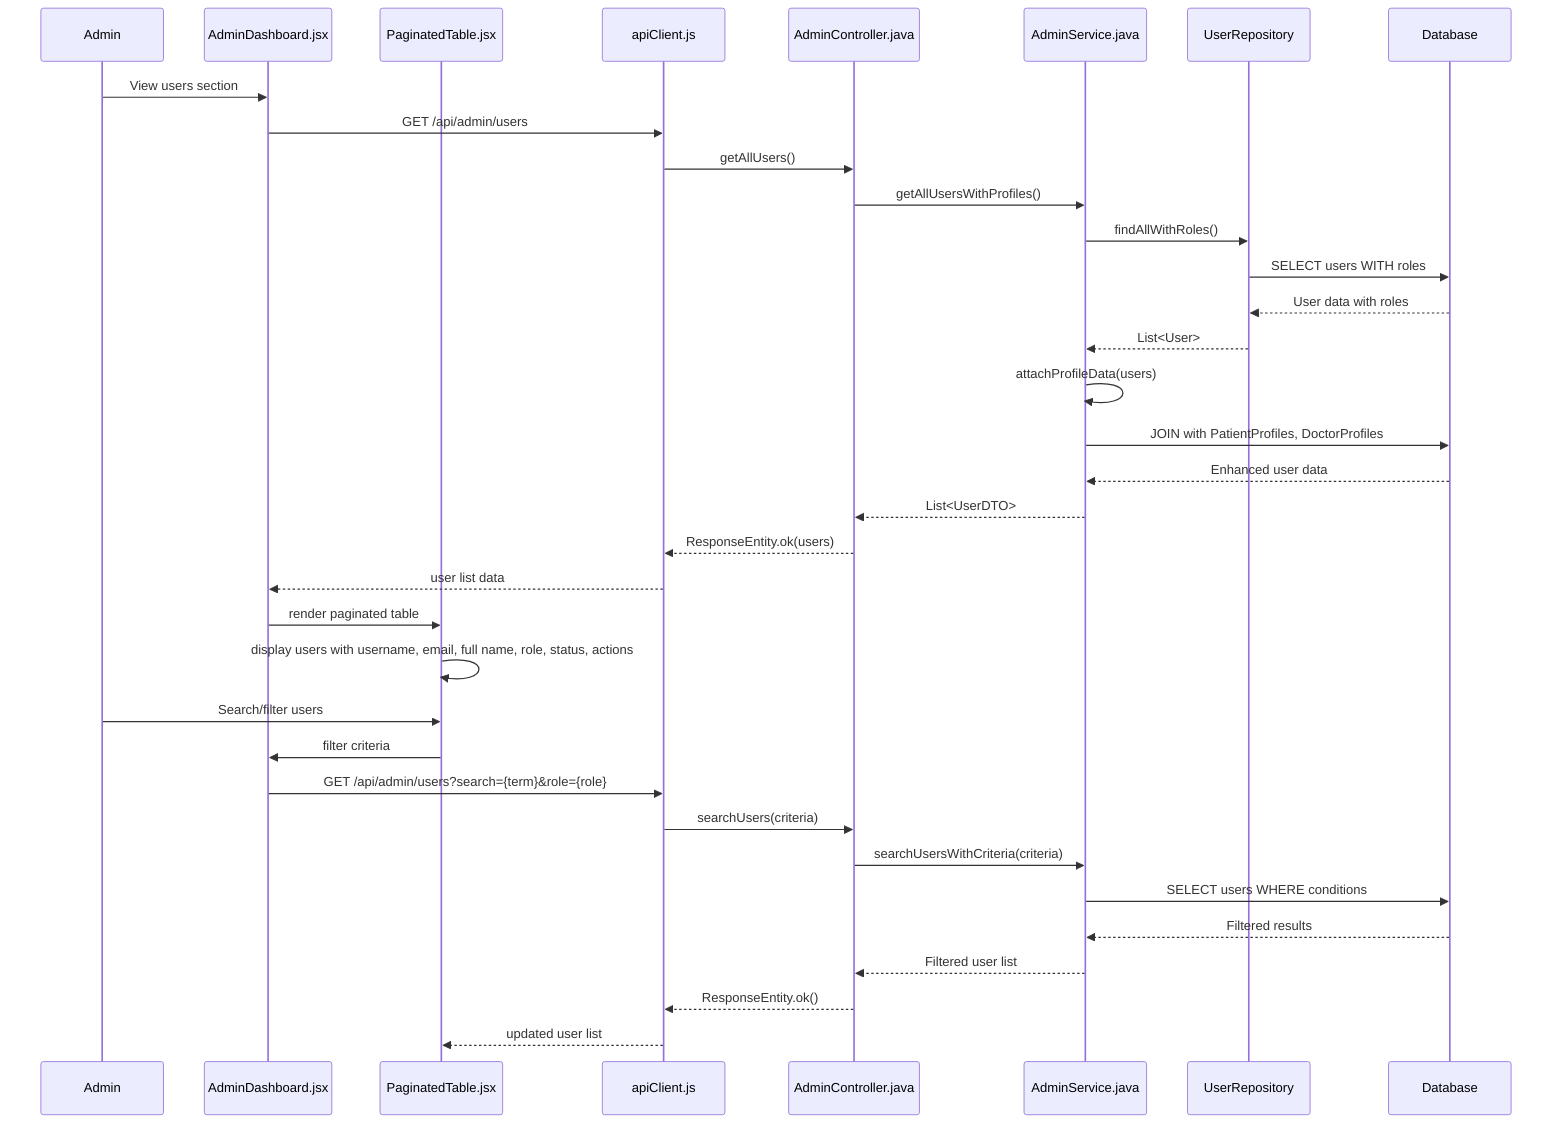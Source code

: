 sequenceDiagram
    participant A as Admin
    participant AD as AdminDashboard.jsx
    participant PT as PaginatedTable.jsx
    participant API as apiClient.js
    participant AC as AdminController.java
    participant AS as AdminService.java
    participant UR as UserRepository
    participant DB as Database

    A->>AD: View users section
    AD->>API: GET /api/admin/users
    API->>AC: getAllUsers()
    AC->>AS: getAllUsersWithProfiles()
    
    AS->>UR: findAllWithRoles()
    UR->>DB: SELECT users WITH roles
    DB-->>UR: User data with roles
    UR-->>AS: List<User>
    
    AS->>AS: attachProfileData(users)
    AS->>DB: JOIN with PatientProfiles, DoctorProfiles
    DB-->>AS: Enhanced user data
    
    AS-->>AC: List<UserDTO>
    AC-->>API: ResponseEntity.ok(users)
    API-->>AD: user list data
    
    AD->>PT: render paginated table
    PT->>PT: display users with username, email, full name, role, status, actions
    
    A->>PT: Search/filter users
    PT->>AD: filter criteria
    AD->>API: GET /api/admin/users?search={term}&role={role}
    API->>AC: searchUsers(criteria)
    AC->>AS: searchUsersWithCriteria(criteria)
    AS->>DB: SELECT users WHERE conditions
    DB-->>AS: Filtered results
    AS-->>AC: Filtered user list
    AC-->>API: ResponseEntity.ok()
    API-->>PT: updated user list